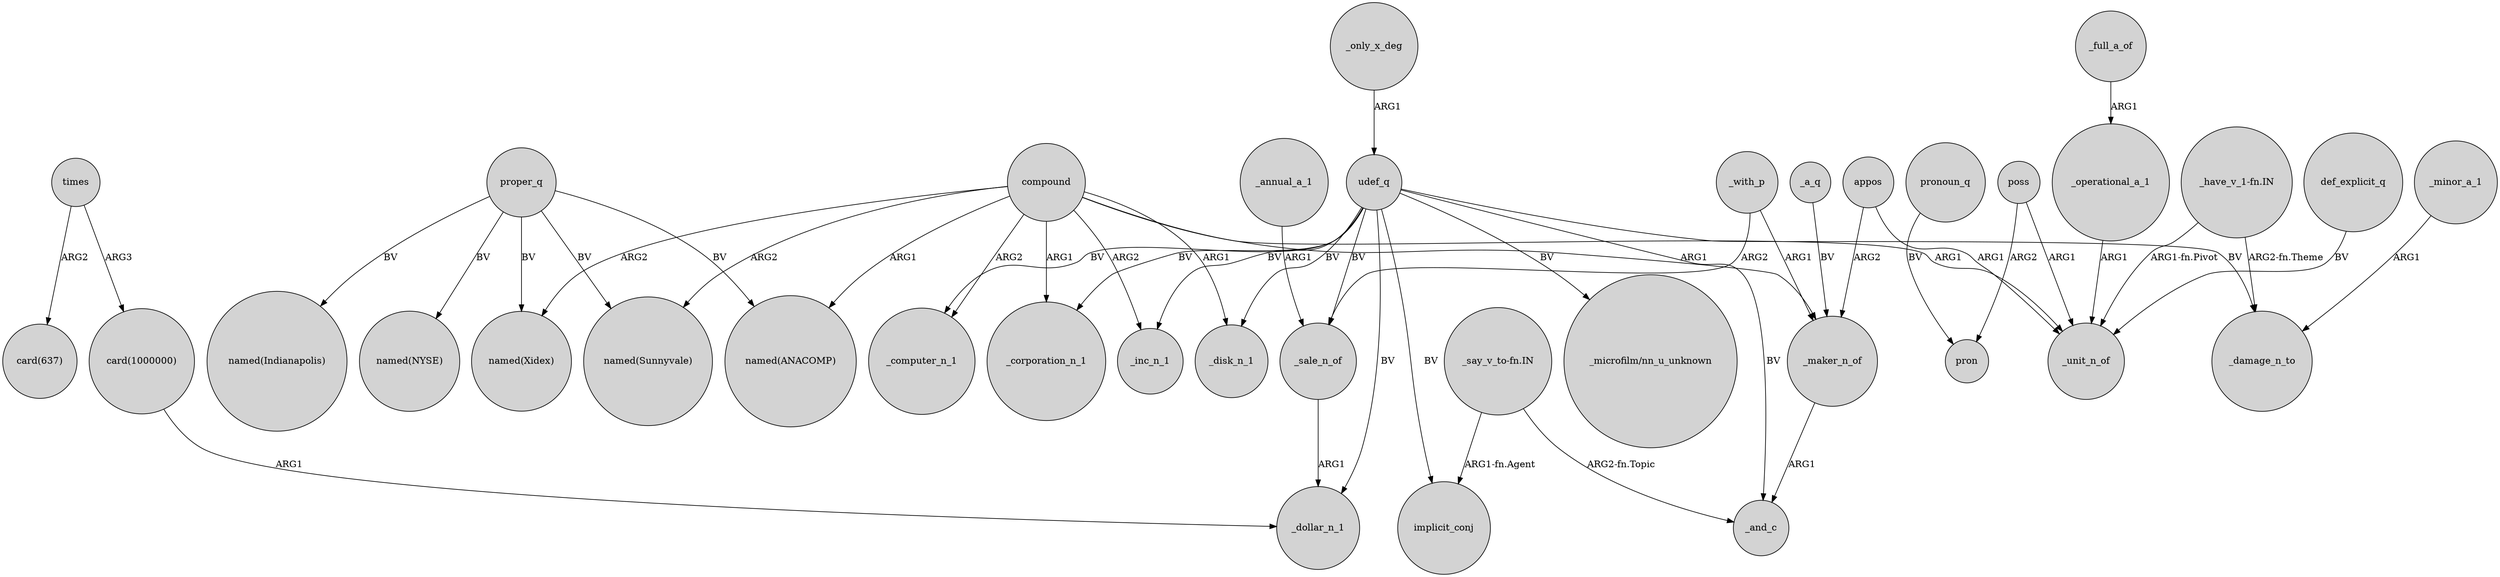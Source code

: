 digraph {
	node [shape=circle style=filled]
	_maker_n_of -> _and_c [label=ARG1]
	_only_x_deg -> udef_q [label=ARG1]
	"card(1000000)" -> _dollar_n_1 [label=ARG1]
	compound -> "named(ANACOMP)" [label=ARG1]
	udef_q -> _inc_n_1 [label=BV]
	poss -> pron [label=ARG2]
	proper_q -> "named(ANACOMP)" [label=BV]
	def_explicit_q -> _unit_n_of [label=BV]
	compound -> _unit_n_of [label=ARG1]
	proper_q -> "named(Xidex)" [label=BV]
	_full_a_of -> _operational_a_1 [label=ARG1]
	appos -> _unit_n_of [label=ARG1]
	_operational_a_1 -> _unit_n_of [label=ARG1]
	compound -> _maker_n_of [label=ARG1]
	compound -> _disk_n_1 [label=ARG1]
	"_have_v_1-fn.IN" -> _unit_n_of [label="ARG1-fn.Pivot"]
	udef_q -> implicit_conj [label=BV]
	times -> "card(637)" [label=ARG2]
	udef_q -> _computer_n_1 [label=BV]
	_sale_n_of -> _dollar_n_1 [label=ARG1]
	appos -> _maker_n_of [label=ARG2]
	compound -> _computer_n_1 [label=ARG2]
	proper_q -> "named(NYSE)" [label=BV]
	_annual_a_1 -> _sale_n_of [label=ARG1]
	udef_q -> _corporation_n_1 [label=BV]
	pronoun_q -> pron [label=BV]
	_with_p -> _maker_n_of [label=ARG1]
	proper_q -> "named(Indianapolis)" [label=BV]
	poss -> _unit_n_of [label=ARG1]
	compound -> _corporation_n_1 [label=ARG1]
	times -> "card(1000000)" [label=ARG3]
	udef_q -> _damage_n_to [label=BV]
	_a_q -> _maker_n_of [label=BV]
	"_say_v_to-fn.IN" -> _and_c [label="ARG2-fn.Topic"]
	"_have_v_1-fn.IN" -> _damage_n_to [label="ARG2-fn.Theme"]
	compound -> "named(Xidex)" [label=ARG2]
	udef_q -> _sale_n_of [label=BV]
	udef_q -> _disk_n_1 [label=BV]
	compound -> "named(Sunnyvale)" [label=ARG2]
	udef_q -> _dollar_n_1 [label=BV]
	_minor_a_1 -> _damage_n_to [label=ARG1]
	_with_p -> _sale_n_of [label=ARG2]
	proper_q -> "named(Sunnyvale)" [label=BV]
	udef_q -> _and_c [label=BV]
	compound -> _inc_n_1 [label=ARG2]
	"_say_v_to-fn.IN" -> implicit_conj [label="ARG1-fn.Agent"]
	udef_q -> "_microfilm/nn_u_unknown" [label=BV]
}
